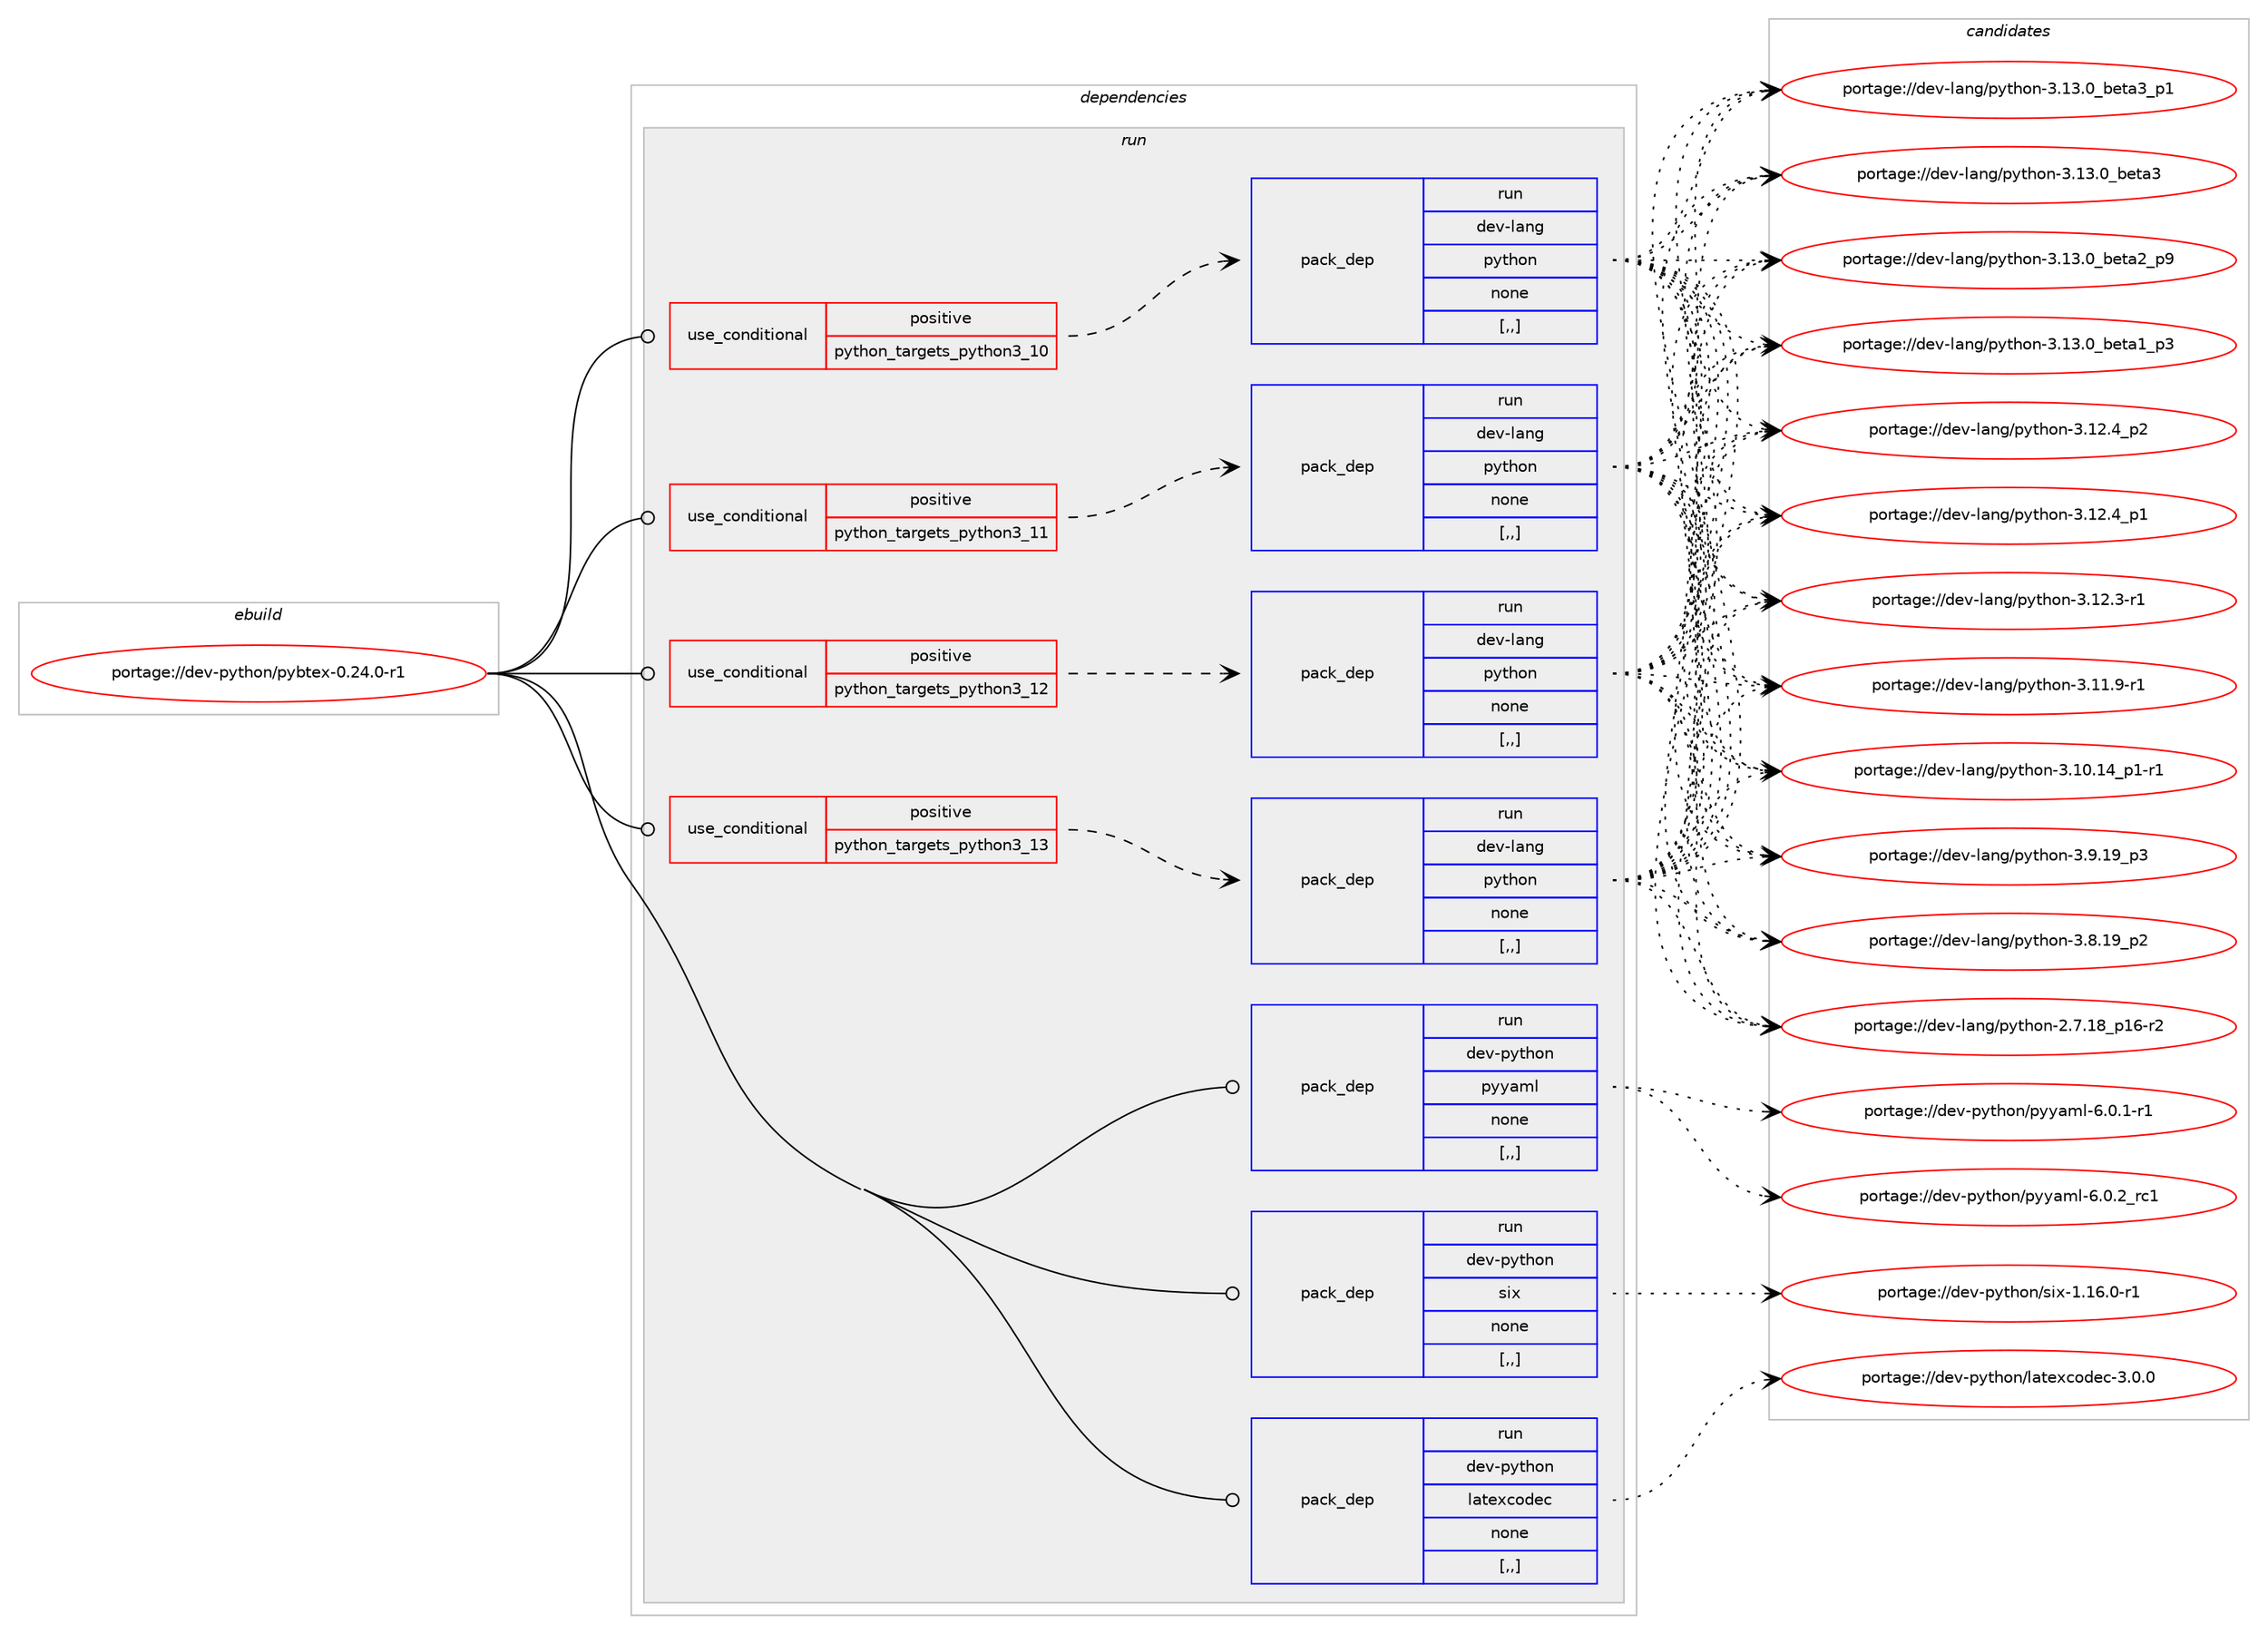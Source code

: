 digraph prolog {

# *************
# Graph options
# *************

newrank=true;
concentrate=true;
compound=true;
graph [rankdir=LR,fontname=Helvetica,fontsize=10,ranksep=1.5];#, ranksep=2.5, nodesep=0.2];
edge  [arrowhead=vee];
node  [fontname=Helvetica,fontsize=10];

# **********
# The ebuild
# **********

subgraph cluster_leftcol {
color=gray;
rank=same;
label=<<i>ebuild</i>>;
id [label="portage://dev-python/pybtex-0.24.0-r1", color=red, width=4, href="../dev-python/pybtex-0.24.0-r1.svg"];
}

# ****************
# The dependencies
# ****************

subgraph cluster_midcol {
color=gray;
label=<<i>dependencies</i>>;
subgraph cluster_compile {
fillcolor="#eeeeee";
style=filled;
label=<<i>compile</i>>;
}
subgraph cluster_compileandrun {
fillcolor="#eeeeee";
style=filled;
label=<<i>compile and run</i>>;
}
subgraph cluster_run {
fillcolor="#eeeeee";
style=filled;
label=<<i>run</i>>;
subgraph cond36239 {
dependency154765 [label=<<TABLE BORDER="0" CELLBORDER="1" CELLSPACING="0" CELLPADDING="4"><TR><TD ROWSPAN="3" CELLPADDING="10">use_conditional</TD></TR><TR><TD>positive</TD></TR><TR><TD>python_targets_python3_10</TD></TR></TABLE>>, shape=none, color=red];
subgraph pack117289 {
dependency154766 [label=<<TABLE BORDER="0" CELLBORDER="1" CELLSPACING="0" CELLPADDING="4" WIDTH="220"><TR><TD ROWSPAN="6" CELLPADDING="30">pack_dep</TD></TR><TR><TD WIDTH="110">run</TD></TR><TR><TD>dev-lang</TD></TR><TR><TD>python</TD></TR><TR><TD>none</TD></TR><TR><TD>[,,]</TD></TR></TABLE>>, shape=none, color=blue];
}
dependency154765:e -> dependency154766:w [weight=20,style="dashed",arrowhead="vee"];
}
id:e -> dependency154765:w [weight=20,style="solid",arrowhead="odot"];
subgraph cond36240 {
dependency154767 [label=<<TABLE BORDER="0" CELLBORDER="1" CELLSPACING="0" CELLPADDING="4"><TR><TD ROWSPAN="3" CELLPADDING="10">use_conditional</TD></TR><TR><TD>positive</TD></TR><TR><TD>python_targets_python3_11</TD></TR></TABLE>>, shape=none, color=red];
subgraph pack117290 {
dependency154768 [label=<<TABLE BORDER="0" CELLBORDER="1" CELLSPACING="0" CELLPADDING="4" WIDTH="220"><TR><TD ROWSPAN="6" CELLPADDING="30">pack_dep</TD></TR><TR><TD WIDTH="110">run</TD></TR><TR><TD>dev-lang</TD></TR><TR><TD>python</TD></TR><TR><TD>none</TD></TR><TR><TD>[,,]</TD></TR></TABLE>>, shape=none, color=blue];
}
dependency154767:e -> dependency154768:w [weight=20,style="dashed",arrowhead="vee"];
}
id:e -> dependency154767:w [weight=20,style="solid",arrowhead="odot"];
subgraph cond36241 {
dependency154769 [label=<<TABLE BORDER="0" CELLBORDER="1" CELLSPACING="0" CELLPADDING="4"><TR><TD ROWSPAN="3" CELLPADDING="10">use_conditional</TD></TR><TR><TD>positive</TD></TR><TR><TD>python_targets_python3_12</TD></TR></TABLE>>, shape=none, color=red];
subgraph pack117291 {
dependency154770 [label=<<TABLE BORDER="0" CELLBORDER="1" CELLSPACING="0" CELLPADDING="4" WIDTH="220"><TR><TD ROWSPAN="6" CELLPADDING="30">pack_dep</TD></TR><TR><TD WIDTH="110">run</TD></TR><TR><TD>dev-lang</TD></TR><TR><TD>python</TD></TR><TR><TD>none</TD></TR><TR><TD>[,,]</TD></TR></TABLE>>, shape=none, color=blue];
}
dependency154769:e -> dependency154770:w [weight=20,style="dashed",arrowhead="vee"];
}
id:e -> dependency154769:w [weight=20,style="solid",arrowhead="odot"];
subgraph cond36242 {
dependency154771 [label=<<TABLE BORDER="0" CELLBORDER="1" CELLSPACING="0" CELLPADDING="4"><TR><TD ROWSPAN="3" CELLPADDING="10">use_conditional</TD></TR><TR><TD>positive</TD></TR><TR><TD>python_targets_python3_13</TD></TR></TABLE>>, shape=none, color=red];
subgraph pack117292 {
dependency154772 [label=<<TABLE BORDER="0" CELLBORDER="1" CELLSPACING="0" CELLPADDING="4" WIDTH="220"><TR><TD ROWSPAN="6" CELLPADDING="30">pack_dep</TD></TR><TR><TD WIDTH="110">run</TD></TR><TR><TD>dev-lang</TD></TR><TR><TD>python</TD></TR><TR><TD>none</TD></TR><TR><TD>[,,]</TD></TR></TABLE>>, shape=none, color=blue];
}
dependency154771:e -> dependency154772:w [weight=20,style="dashed",arrowhead="vee"];
}
id:e -> dependency154771:w [weight=20,style="solid",arrowhead="odot"];
subgraph pack117293 {
dependency154773 [label=<<TABLE BORDER="0" CELLBORDER="1" CELLSPACING="0" CELLPADDING="4" WIDTH="220"><TR><TD ROWSPAN="6" CELLPADDING="30">pack_dep</TD></TR><TR><TD WIDTH="110">run</TD></TR><TR><TD>dev-python</TD></TR><TR><TD>latexcodec</TD></TR><TR><TD>none</TD></TR><TR><TD>[,,]</TD></TR></TABLE>>, shape=none, color=blue];
}
id:e -> dependency154773:w [weight=20,style="solid",arrowhead="odot"];
subgraph pack117294 {
dependency154774 [label=<<TABLE BORDER="0" CELLBORDER="1" CELLSPACING="0" CELLPADDING="4" WIDTH="220"><TR><TD ROWSPAN="6" CELLPADDING="30">pack_dep</TD></TR><TR><TD WIDTH="110">run</TD></TR><TR><TD>dev-python</TD></TR><TR><TD>pyyaml</TD></TR><TR><TD>none</TD></TR><TR><TD>[,,]</TD></TR></TABLE>>, shape=none, color=blue];
}
id:e -> dependency154774:w [weight=20,style="solid",arrowhead="odot"];
subgraph pack117295 {
dependency154775 [label=<<TABLE BORDER="0" CELLBORDER="1" CELLSPACING="0" CELLPADDING="4" WIDTH="220"><TR><TD ROWSPAN="6" CELLPADDING="30">pack_dep</TD></TR><TR><TD WIDTH="110">run</TD></TR><TR><TD>dev-python</TD></TR><TR><TD>six</TD></TR><TR><TD>none</TD></TR><TR><TD>[,,]</TD></TR></TABLE>>, shape=none, color=blue];
}
id:e -> dependency154775:w [weight=20,style="solid",arrowhead="odot"];
}
}

# **************
# The candidates
# **************

subgraph cluster_choices {
rank=same;
color=gray;
label=<<i>candidates</i>>;

subgraph choice117289 {
color=black;
nodesep=1;
choice10010111845108971101034711212111610411111045514649514648959810111697519511249 [label="portage://dev-lang/python-3.13.0_beta3_p1", color=red, width=4,href="../dev-lang/python-3.13.0_beta3_p1.svg"];
choice1001011184510897110103471121211161041111104551464951464895981011169751 [label="portage://dev-lang/python-3.13.0_beta3", color=red, width=4,href="../dev-lang/python-3.13.0_beta3.svg"];
choice10010111845108971101034711212111610411111045514649514648959810111697509511257 [label="portage://dev-lang/python-3.13.0_beta2_p9", color=red, width=4,href="../dev-lang/python-3.13.0_beta2_p9.svg"];
choice10010111845108971101034711212111610411111045514649514648959810111697499511251 [label="portage://dev-lang/python-3.13.0_beta1_p3", color=red, width=4,href="../dev-lang/python-3.13.0_beta1_p3.svg"];
choice100101118451089711010347112121116104111110455146495046529511250 [label="portage://dev-lang/python-3.12.4_p2", color=red, width=4,href="../dev-lang/python-3.12.4_p2.svg"];
choice100101118451089711010347112121116104111110455146495046529511249 [label="portage://dev-lang/python-3.12.4_p1", color=red, width=4,href="../dev-lang/python-3.12.4_p1.svg"];
choice100101118451089711010347112121116104111110455146495046514511449 [label="portage://dev-lang/python-3.12.3-r1", color=red, width=4,href="../dev-lang/python-3.12.3-r1.svg"];
choice100101118451089711010347112121116104111110455146494946574511449 [label="portage://dev-lang/python-3.11.9-r1", color=red, width=4,href="../dev-lang/python-3.11.9-r1.svg"];
choice100101118451089711010347112121116104111110455146494846495295112494511449 [label="portage://dev-lang/python-3.10.14_p1-r1", color=red, width=4,href="../dev-lang/python-3.10.14_p1-r1.svg"];
choice100101118451089711010347112121116104111110455146574649579511251 [label="portage://dev-lang/python-3.9.19_p3", color=red, width=4,href="../dev-lang/python-3.9.19_p3.svg"];
choice100101118451089711010347112121116104111110455146564649579511250 [label="portage://dev-lang/python-3.8.19_p2", color=red, width=4,href="../dev-lang/python-3.8.19_p2.svg"];
choice100101118451089711010347112121116104111110455046554649569511249544511450 [label="portage://dev-lang/python-2.7.18_p16-r2", color=red, width=4,href="../dev-lang/python-2.7.18_p16-r2.svg"];
dependency154766:e -> choice10010111845108971101034711212111610411111045514649514648959810111697519511249:w [style=dotted,weight="100"];
dependency154766:e -> choice1001011184510897110103471121211161041111104551464951464895981011169751:w [style=dotted,weight="100"];
dependency154766:e -> choice10010111845108971101034711212111610411111045514649514648959810111697509511257:w [style=dotted,weight="100"];
dependency154766:e -> choice10010111845108971101034711212111610411111045514649514648959810111697499511251:w [style=dotted,weight="100"];
dependency154766:e -> choice100101118451089711010347112121116104111110455146495046529511250:w [style=dotted,weight="100"];
dependency154766:e -> choice100101118451089711010347112121116104111110455146495046529511249:w [style=dotted,weight="100"];
dependency154766:e -> choice100101118451089711010347112121116104111110455146495046514511449:w [style=dotted,weight="100"];
dependency154766:e -> choice100101118451089711010347112121116104111110455146494946574511449:w [style=dotted,weight="100"];
dependency154766:e -> choice100101118451089711010347112121116104111110455146494846495295112494511449:w [style=dotted,weight="100"];
dependency154766:e -> choice100101118451089711010347112121116104111110455146574649579511251:w [style=dotted,weight="100"];
dependency154766:e -> choice100101118451089711010347112121116104111110455146564649579511250:w [style=dotted,weight="100"];
dependency154766:e -> choice100101118451089711010347112121116104111110455046554649569511249544511450:w [style=dotted,weight="100"];
}
subgraph choice117290 {
color=black;
nodesep=1;
choice10010111845108971101034711212111610411111045514649514648959810111697519511249 [label="portage://dev-lang/python-3.13.0_beta3_p1", color=red, width=4,href="../dev-lang/python-3.13.0_beta3_p1.svg"];
choice1001011184510897110103471121211161041111104551464951464895981011169751 [label="portage://dev-lang/python-3.13.0_beta3", color=red, width=4,href="../dev-lang/python-3.13.0_beta3.svg"];
choice10010111845108971101034711212111610411111045514649514648959810111697509511257 [label="portage://dev-lang/python-3.13.0_beta2_p9", color=red, width=4,href="../dev-lang/python-3.13.0_beta2_p9.svg"];
choice10010111845108971101034711212111610411111045514649514648959810111697499511251 [label="portage://dev-lang/python-3.13.0_beta1_p3", color=red, width=4,href="../dev-lang/python-3.13.0_beta1_p3.svg"];
choice100101118451089711010347112121116104111110455146495046529511250 [label="portage://dev-lang/python-3.12.4_p2", color=red, width=4,href="../dev-lang/python-3.12.4_p2.svg"];
choice100101118451089711010347112121116104111110455146495046529511249 [label="portage://dev-lang/python-3.12.4_p1", color=red, width=4,href="../dev-lang/python-3.12.4_p1.svg"];
choice100101118451089711010347112121116104111110455146495046514511449 [label="portage://dev-lang/python-3.12.3-r1", color=red, width=4,href="../dev-lang/python-3.12.3-r1.svg"];
choice100101118451089711010347112121116104111110455146494946574511449 [label="portage://dev-lang/python-3.11.9-r1", color=red, width=4,href="../dev-lang/python-3.11.9-r1.svg"];
choice100101118451089711010347112121116104111110455146494846495295112494511449 [label="portage://dev-lang/python-3.10.14_p1-r1", color=red, width=4,href="../dev-lang/python-3.10.14_p1-r1.svg"];
choice100101118451089711010347112121116104111110455146574649579511251 [label="portage://dev-lang/python-3.9.19_p3", color=red, width=4,href="../dev-lang/python-3.9.19_p3.svg"];
choice100101118451089711010347112121116104111110455146564649579511250 [label="portage://dev-lang/python-3.8.19_p2", color=red, width=4,href="../dev-lang/python-3.8.19_p2.svg"];
choice100101118451089711010347112121116104111110455046554649569511249544511450 [label="portage://dev-lang/python-2.7.18_p16-r2", color=red, width=4,href="../dev-lang/python-2.7.18_p16-r2.svg"];
dependency154768:e -> choice10010111845108971101034711212111610411111045514649514648959810111697519511249:w [style=dotted,weight="100"];
dependency154768:e -> choice1001011184510897110103471121211161041111104551464951464895981011169751:w [style=dotted,weight="100"];
dependency154768:e -> choice10010111845108971101034711212111610411111045514649514648959810111697509511257:w [style=dotted,weight="100"];
dependency154768:e -> choice10010111845108971101034711212111610411111045514649514648959810111697499511251:w [style=dotted,weight="100"];
dependency154768:e -> choice100101118451089711010347112121116104111110455146495046529511250:w [style=dotted,weight="100"];
dependency154768:e -> choice100101118451089711010347112121116104111110455146495046529511249:w [style=dotted,weight="100"];
dependency154768:e -> choice100101118451089711010347112121116104111110455146495046514511449:w [style=dotted,weight="100"];
dependency154768:e -> choice100101118451089711010347112121116104111110455146494946574511449:w [style=dotted,weight="100"];
dependency154768:e -> choice100101118451089711010347112121116104111110455146494846495295112494511449:w [style=dotted,weight="100"];
dependency154768:e -> choice100101118451089711010347112121116104111110455146574649579511251:w [style=dotted,weight="100"];
dependency154768:e -> choice100101118451089711010347112121116104111110455146564649579511250:w [style=dotted,weight="100"];
dependency154768:e -> choice100101118451089711010347112121116104111110455046554649569511249544511450:w [style=dotted,weight="100"];
}
subgraph choice117291 {
color=black;
nodesep=1;
choice10010111845108971101034711212111610411111045514649514648959810111697519511249 [label="portage://dev-lang/python-3.13.0_beta3_p1", color=red, width=4,href="../dev-lang/python-3.13.0_beta3_p1.svg"];
choice1001011184510897110103471121211161041111104551464951464895981011169751 [label="portage://dev-lang/python-3.13.0_beta3", color=red, width=4,href="../dev-lang/python-3.13.0_beta3.svg"];
choice10010111845108971101034711212111610411111045514649514648959810111697509511257 [label="portage://dev-lang/python-3.13.0_beta2_p9", color=red, width=4,href="../dev-lang/python-3.13.0_beta2_p9.svg"];
choice10010111845108971101034711212111610411111045514649514648959810111697499511251 [label="portage://dev-lang/python-3.13.0_beta1_p3", color=red, width=4,href="../dev-lang/python-3.13.0_beta1_p3.svg"];
choice100101118451089711010347112121116104111110455146495046529511250 [label="portage://dev-lang/python-3.12.4_p2", color=red, width=4,href="../dev-lang/python-3.12.4_p2.svg"];
choice100101118451089711010347112121116104111110455146495046529511249 [label="portage://dev-lang/python-3.12.4_p1", color=red, width=4,href="../dev-lang/python-3.12.4_p1.svg"];
choice100101118451089711010347112121116104111110455146495046514511449 [label="portage://dev-lang/python-3.12.3-r1", color=red, width=4,href="../dev-lang/python-3.12.3-r1.svg"];
choice100101118451089711010347112121116104111110455146494946574511449 [label="portage://dev-lang/python-3.11.9-r1", color=red, width=4,href="../dev-lang/python-3.11.9-r1.svg"];
choice100101118451089711010347112121116104111110455146494846495295112494511449 [label="portage://dev-lang/python-3.10.14_p1-r1", color=red, width=4,href="../dev-lang/python-3.10.14_p1-r1.svg"];
choice100101118451089711010347112121116104111110455146574649579511251 [label="portage://dev-lang/python-3.9.19_p3", color=red, width=4,href="../dev-lang/python-3.9.19_p3.svg"];
choice100101118451089711010347112121116104111110455146564649579511250 [label="portage://dev-lang/python-3.8.19_p2", color=red, width=4,href="../dev-lang/python-3.8.19_p2.svg"];
choice100101118451089711010347112121116104111110455046554649569511249544511450 [label="portage://dev-lang/python-2.7.18_p16-r2", color=red, width=4,href="../dev-lang/python-2.7.18_p16-r2.svg"];
dependency154770:e -> choice10010111845108971101034711212111610411111045514649514648959810111697519511249:w [style=dotted,weight="100"];
dependency154770:e -> choice1001011184510897110103471121211161041111104551464951464895981011169751:w [style=dotted,weight="100"];
dependency154770:e -> choice10010111845108971101034711212111610411111045514649514648959810111697509511257:w [style=dotted,weight="100"];
dependency154770:e -> choice10010111845108971101034711212111610411111045514649514648959810111697499511251:w [style=dotted,weight="100"];
dependency154770:e -> choice100101118451089711010347112121116104111110455146495046529511250:w [style=dotted,weight="100"];
dependency154770:e -> choice100101118451089711010347112121116104111110455146495046529511249:w [style=dotted,weight="100"];
dependency154770:e -> choice100101118451089711010347112121116104111110455146495046514511449:w [style=dotted,weight="100"];
dependency154770:e -> choice100101118451089711010347112121116104111110455146494946574511449:w [style=dotted,weight="100"];
dependency154770:e -> choice100101118451089711010347112121116104111110455146494846495295112494511449:w [style=dotted,weight="100"];
dependency154770:e -> choice100101118451089711010347112121116104111110455146574649579511251:w [style=dotted,weight="100"];
dependency154770:e -> choice100101118451089711010347112121116104111110455146564649579511250:w [style=dotted,weight="100"];
dependency154770:e -> choice100101118451089711010347112121116104111110455046554649569511249544511450:w [style=dotted,weight="100"];
}
subgraph choice117292 {
color=black;
nodesep=1;
choice10010111845108971101034711212111610411111045514649514648959810111697519511249 [label="portage://dev-lang/python-3.13.0_beta3_p1", color=red, width=4,href="../dev-lang/python-3.13.0_beta3_p1.svg"];
choice1001011184510897110103471121211161041111104551464951464895981011169751 [label="portage://dev-lang/python-3.13.0_beta3", color=red, width=4,href="../dev-lang/python-3.13.0_beta3.svg"];
choice10010111845108971101034711212111610411111045514649514648959810111697509511257 [label="portage://dev-lang/python-3.13.0_beta2_p9", color=red, width=4,href="../dev-lang/python-3.13.0_beta2_p9.svg"];
choice10010111845108971101034711212111610411111045514649514648959810111697499511251 [label="portage://dev-lang/python-3.13.0_beta1_p3", color=red, width=4,href="../dev-lang/python-3.13.0_beta1_p3.svg"];
choice100101118451089711010347112121116104111110455146495046529511250 [label="portage://dev-lang/python-3.12.4_p2", color=red, width=4,href="../dev-lang/python-3.12.4_p2.svg"];
choice100101118451089711010347112121116104111110455146495046529511249 [label="portage://dev-lang/python-3.12.4_p1", color=red, width=4,href="../dev-lang/python-3.12.4_p1.svg"];
choice100101118451089711010347112121116104111110455146495046514511449 [label="portage://dev-lang/python-3.12.3-r1", color=red, width=4,href="../dev-lang/python-3.12.3-r1.svg"];
choice100101118451089711010347112121116104111110455146494946574511449 [label="portage://dev-lang/python-3.11.9-r1", color=red, width=4,href="../dev-lang/python-3.11.9-r1.svg"];
choice100101118451089711010347112121116104111110455146494846495295112494511449 [label="portage://dev-lang/python-3.10.14_p1-r1", color=red, width=4,href="../dev-lang/python-3.10.14_p1-r1.svg"];
choice100101118451089711010347112121116104111110455146574649579511251 [label="portage://dev-lang/python-3.9.19_p3", color=red, width=4,href="../dev-lang/python-3.9.19_p3.svg"];
choice100101118451089711010347112121116104111110455146564649579511250 [label="portage://dev-lang/python-3.8.19_p2", color=red, width=4,href="../dev-lang/python-3.8.19_p2.svg"];
choice100101118451089711010347112121116104111110455046554649569511249544511450 [label="portage://dev-lang/python-2.7.18_p16-r2", color=red, width=4,href="../dev-lang/python-2.7.18_p16-r2.svg"];
dependency154772:e -> choice10010111845108971101034711212111610411111045514649514648959810111697519511249:w [style=dotted,weight="100"];
dependency154772:e -> choice1001011184510897110103471121211161041111104551464951464895981011169751:w [style=dotted,weight="100"];
dependency154772:e -> choice10010111845108971101034711212111610411111045514649514648959810111697509511257:w [style=dotted,weight="100"];
dependency154772:e -> choice10010111845108971101034711212111610411111045514649514648959810111697499511251:w [style=dotted,weight="100"];
dependency154772:e -> choice100101118451089711010347112121116104111110455146495046529511250:w [style=dotted,weight="100"];
dependency154772:e -> choice100101118451089711010347112121116104111110455146495046529511249:w [style=dotted,weight="100"];
dependency154772:e -> choice100101118451089711010347112121116104111110455146495046514511449:w [style=dotted,weight="100"];
dependency154772:e -> choice100101118451089711010347112121116104111110455146494946574511449:w [style=dotted,weight="100"];
dependency154772:e -> choice100101118451089711010347112121116104111110455146494846495295112494511449:w [style=dotted,weight="100"];
dependency154772:e -> choice100101118451089711010347112121116104111110455146574649579511251:w [style=dotted,weight="100"];
dependency154772:e -> choice100101118451089711010347112121116104111110455146564649579511250:w [style=dotted,weight="100"];
dependency154772:e -> choice100101118451089711010347112121116104111110455046554649569511249544511450:w [style=dotted,weight="100"];
}
subgraph choice117293 {
color=black;
nodesep=1;
choice1001011184511212111610411111047108971161011209911110010199455146484648 [label="portage://dev-python/latexcodec-3.0.0", color=red, width=4,href="../dev-python/latexcodec-3.0.0.svg"];
dependency154773:e -> choice1001011184511212111610411111047108971161011209911110010199455146484648:w [style=dotted,weight="100"];
}
subgraph choice117294 {
color=black;
nodesep=1;
choice100101118451121211161041111104711212112197109108455446484650951149949 [label="portage://dev-python/pyyaml-6.0.2_rc1", color=red, width=4,href="../dev-python/pyyaml-6.0.2_rc1.svg"];
choice1001011184511212111610411111047112121121971091084554464846494511449 [label="portage://dev-python/pyyaml-6.0.1-r1", color=red, width=4,href="../dev-python/pyyaml-6.0.1-r1.svg"];
dependency154774:e -> choice100101118451121211161041111104711212112197109108455446484650951149949:w [style=dotted,weight="100"];
dependency154774:e -> choice1001011184511212111610411111047112121121971091084554464846494511449:w [style=dotted,weight="100"];
}
subgraph choice117295 {
color=black;
nodesep=1;
choice1001011184511212111610411111047115105120454946495446484511449 [label="portage://dev-python/six-1.16.0-r1", color=red, width=4,href="../dev-python/six-1.16.0-r1.svg"];
dependency154775:e -> choice1001011184511212111610411111047115105120454946495446484511449:w [style=dotted,weight="100"];
}
}

}
